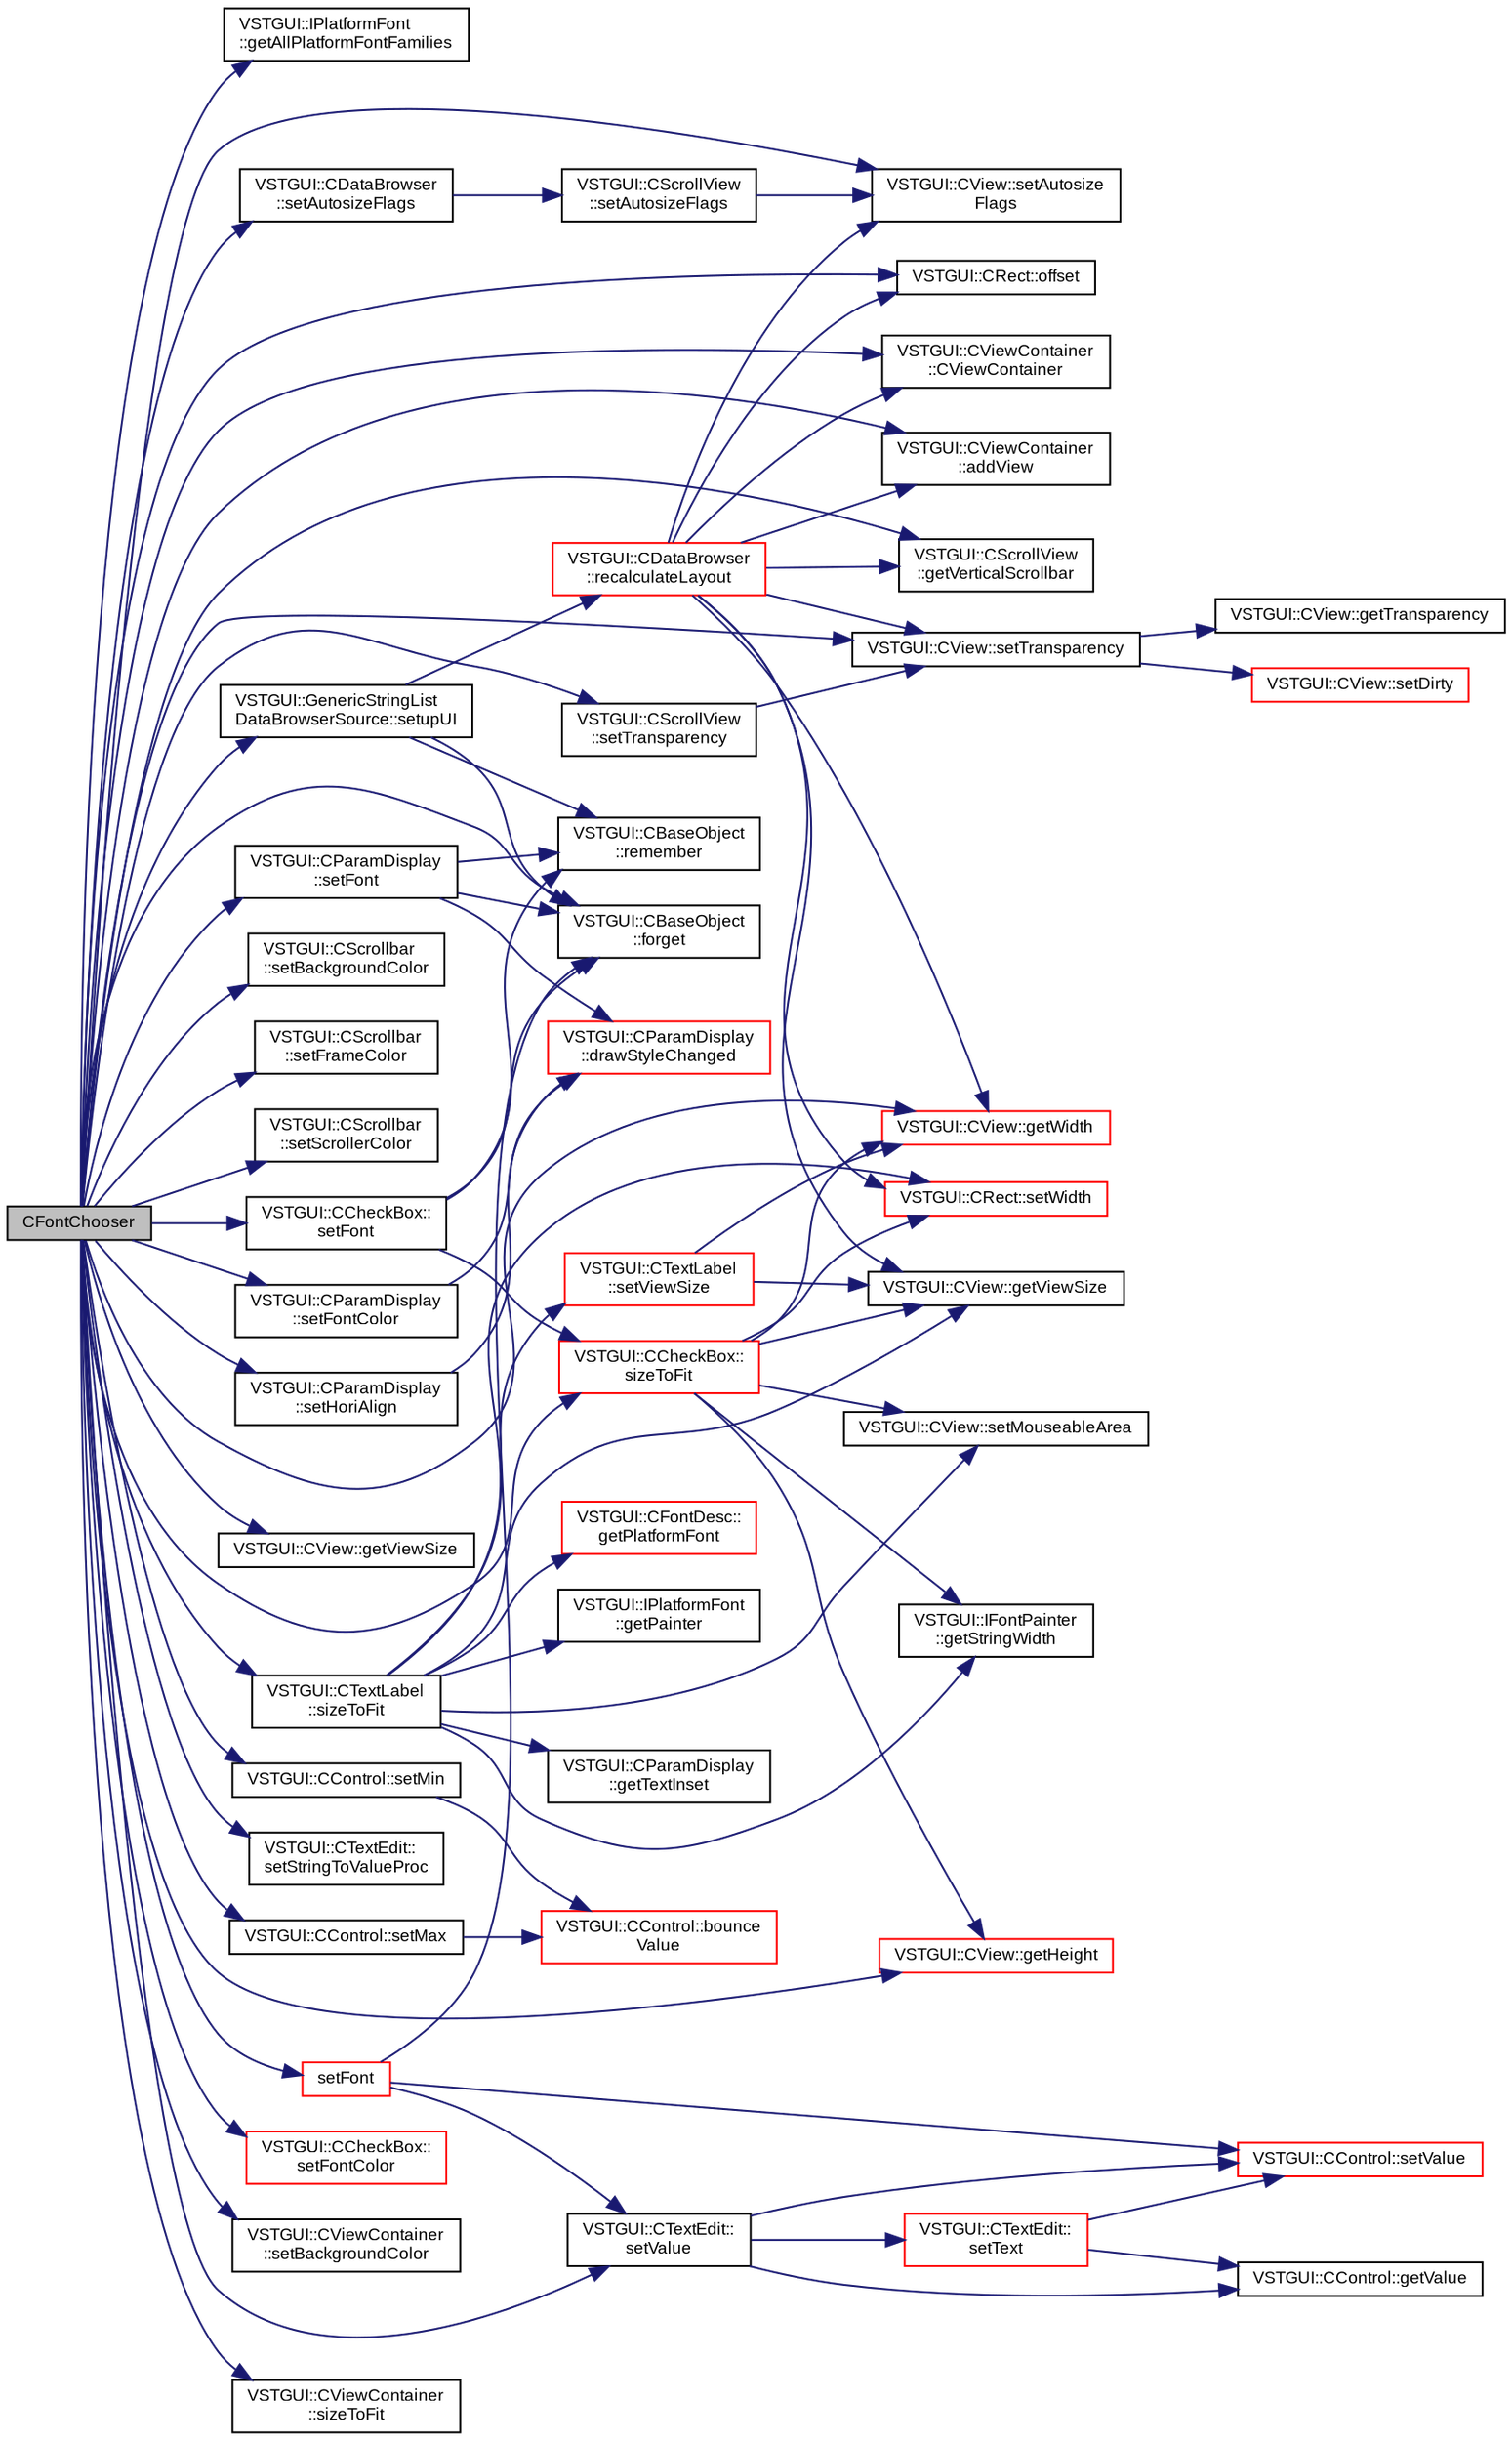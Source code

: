 digraph "CFontChooser"
{
  bgcolor="transparent";
  edge [fontname="Arial",fontsize="9",labelfontname="Arial",labelfontsize="9"];
  node [fontname="Arial",fontsize="9",shape=record];
  rankdir="LR";
  Node1 [label="CFontChooser",height=0.2,width=0.4,color="black", fillcolor="grey75", style="filled" fontcolor="black"];
  Node1 -> Node2 [color="midnightblue",fontsize="9",style="solid",fontname="Arial"];
  Node2 [label="VSTGUI::IPlatformFont\l::getAllPlatformFontFamilies",height=0.2,width=0.4,color="black",URL="$class_v_s_t_g_u_i_1_1_i_platform_font.html#ab5bd5b49fc9f71fd52ebd7667473b340"];
  Node1 -> Node3 [color="midnightblue",fontsize="9",style="solid",fontname="Arial"];
  Node3 [label="VSTGUI::GenericStringList\lDataBrowserSource::setupUI",height=0.2,width=0.4,color="black",URL="$class_v_s_t_g_u_i_1_1_generic_string_list_data_browser_source.html#a0ded9328c60d5289e6f644d6b85fdb06"];
  Node3 -> Node4 [color="midnightblue",fontsize="9",style="solid",fontname="Arial"];
  Node4 [label="VSTGUI::CBaseObject\l::forget",height=0.2,width=0.4,color="black",URL="$class_v_s_t_g_u_i_1_1_c_base_object.html#ad63e28fbe95a3458c97c60bfacd47ab8",tooltip="decrease refcount and delete object if refcount == 0 "];
  Node3 -> Node5 [color="midnightblue",fontsize="9",style="solid",fontname="Arial"];
  Node5 [label="VSTGUI::CBaseObject\l::remember",height=0.2,width=0.4,color="black",URL="$class_v_s_t_g_u_i_1_1_c_base_object.html#ada0719d1daaca4af1795018001769311",tooltip="increase refcount "];
  Node3 -> Node6 [color="midnightblue",fontsize="9",style="solid",fontname="Arial"];
  Node6 [label="VSTGUI::CDataBrowser\l::recalculateLayout",height=0.2,width=0.4,color="red",URL="$class_v_s_t_g_u_i_1_1_c_data_browser.html#adf67dfd47fb9d3c6051cd43cc8542cba",tooltip="trigger recalculation, call if numRows or numColumns changed "];
  Node6 -> Node7 [color="midnightblue",fontsize="9",style="solid",fontname="Arial"];
  Node7 [label="VSTGUI::CRect::offset",height=0.2,width=0.4,color="black",URL="$struct_v_s_t_g_u_i_1_1_c_rect.html#a34e2c9a2a3f466838aadef8f924ec052"];
  Node6 -> Node8 [color="midnightblue",fontsize="9",style="solid",fontname="Arial"];
  Node8 [label="VSTGUI::CView::getWidth",height=0.2,width=0.4,color="red",URL="$class_v_s_t_g_u_i_1_1_c_view.html#a8b4fe88292b8e95807a9b07a26cd1cb1",tooltip="get the width of the view "];
  Node6 -> Node9 [color="midnightblue",fontsize="9",style="solid",fontname="Arial"];
  Node9 [label="VSTGUI::CRect::setWidth",height=0.2,width=0.4,color="red",URL="$struct_v_s_t_g_u_i_1_1_c_rect.html#a43c65b4dbff10a6e0690afc240932ada"];
  Node6 -> Node10 [color="midnightblue",fontsize="9",style="solid",fontname="Arial"];
  Node10 [label="VSTGUI::CView::getViewSize",height=0.2,width=0.4,color="black",URL="$class_v_s_t_g_u_i_1_1_c_view.html#a7b14fb07c53ccfa07dc91900f4fe01f1",tooltip="read only access to view size "];
  Node6 -> Node11 [color="midnightblue",fontsize="9",style="solid",fontname="Arial"];
  Node11 [label="VSTGUI::CViewContainer\l::CViewContainer",height=0.2,width=0.4,color="black",URL="$class_v_s_t_g_u_i_1_1_c_view_container.html#a6a955866d26fe7b3f6a64178a2ae73ce"];
  Node6 -> Node12 [color="midnightblue",fontsize="9",style="solid",fontname="Arial"];
  Node12 [label="VSTGUI::CView::setAutosize\lFlags",height=0.2,width=0.4,color="black",URL="$class_v_s_t_g_u_i_1_1_c_view.html#a8b132bc89c5168ff1601ac77aad7afbb",tooltip="set autosize flags "];
  Node6 -> Node13 [color="midnightblue",fontsize="9",style="solid",fontname="Arial"];
  Node13 [label="VSTGUI::CView::setTransparency",height=0.2,width=0.4,color="black",URL="$class_v_s_t_g_u_i_1_1_c_view.html#aa5d991b079a9b01c1fbd08f47a730a00",tooltip="set views transparent state "];
  Node13 -> Node14 [color="midnightblue",fontsize="9",style="solid",fontname="Arial"];
  Node14 [label="VSTGUI::CView::getTransparency",height=0.2,width=0.4,color="black",URL="$class_v_s_t_g_u_i_1_1_c_view.html#a98aa4626fd326017c96073613d0911c0",tooltip="get views transparent state "];
  Node13 -> Node15 [color="midnightblue",fontsize="9",style="solid",fontname="Arial"];
  Node15 [label="VSTGUI::CView::setDirty",height=0.2,width=0.4,color="red",URL="$class_v_s_t_g_u_i_1_1_c_view.html#a0f19a61606a7f547b62102310063ea76",tooltip="set the view to dirty so that it is redrawn in the next idle. Thread Safe ! "];
  Node6 -> Node16 [color="midnightblue",fontsize="9",style="solid",fontname="Arial"];
  Node16 [label="VSTGUI::CViewContainer\l::addView",height=0.2,width=0.4,color="black",URL="$class_v_s_t_g_u_i_1_1_c_view_container.html#aa3f0bcc0a5ac5c2a62405f6899dda689",tooltip="add a child view "];
  Node6 -> Node17 [color="midnightblue",fontsize="9",style="solid",fontname="Arial"];
  Node17 [label="VSTGUI::CScrollView\l::getVerticalScrollbar",height=0.2,width=0.4,color="black",URL="$class_v_s_t_g_u_i_1_1_c_scroll_view.html#a8e1563df2e452f0d9e9e0c8950a6922e",tooltip="get the vertical scrollbar "];
  Node1 -> Node4 [color="midnightblue",fontsize="9",style="solid",fontname="Arial"];
  Node1 -> Node18 [color="midnightblue",fontsize="9",style="solid",fontname="Arial"];
  Node18 [label="VSTGUI::CDataBrowser\l::setAutosizeFlags",height=0.2,width=0.4,color="black",URL="$class_v_s_t_g_u_i_1_1_c_data_browser.html#a163ebde315c3b808dfe7e806ce143f27",tooltip="set autosize flags "];
  Node18 -> Node19 [color="midnightblue",fontsize="9",style="solid",fontname="Arial"];
  Node19 [label="VSTGUI::CScrollView\l::setAutosizeFlags",height=0.2,width=0.4,color="black",URL="$class_v_s_t_g_u_i_1_1_c_scroll_view.html#a163ebde315c3b808dfe7e806ce143f27",tooltip="set autosize flags "];
  Node19 -> Node12 [color="midnightblue",fontsize="9",style="solid",fontname="Arial"];
  Node1 -> Node20 [color="midnightblue",fontsize="9",style="solid",fontname="Arial"];
  Node20 [label="VSTGUI::CScrollView\l::setTransparency",height=0.2,width=0.4,color="black",URL="$class_v_s_t_g_u_i_1_1_c_scroll_view.html#aa5d991b079a9b01c1fbd08f47a730a00",tooltip="set views transparent state "];
  Node20 -> Node13 [color="midnightblue",fontsize="9",style="solid",fontname="Arial"];
  Node1 -> Node17 [color="midnightblue",fontsize="9",style="solid",fontname="Arial"];
  Node1 -> Node21 [color="midnightblue",fontsize="9",style="solid",fontname="Arial"];
  Node21 [label="VSTGUI::CScrollbar\l::setBackgroundColor",height=0.2,width=0.4,color="black",URL="$class_v_s_t_g_u_i_1_1_c_scrollbar.html#aa326ecc3df341fb609cccd985edb0ca7"];
  Node1 -> Node22 [color="midnightblue",fontsize="9",style="solid",fontname="Arial"];
  Node22 [label="VSTGUI::CScrollbar\l::setFrameColor",height=0.2,width=0.4,color="black",URL="$class_v_s_t_g_u_i_1_1_c_scrollbar.html#a44a11177bab5ba2fb4156a8f17bfb844"];
  Node1 -> Node23 [color="midnightblue",fontsize="9",style="solid",fontname="Arial"];
  Node23 [label="VSTGUI::CScrollbar\l::setScrollerColor",height=0.2,width=0.4,color="black",URL="$class_v_s_t_g_u_i_1_1_c_scrollbar.html#a40f69027377f94d9f93f0121410f4a3e"];
  Node1 -> Node16 [color="midnightblue",fontsize="9",style="solid",fontname="Arial"];
  Node1 -> Node24 [color="midnightblue",fontsize="9",style="solid",fontname="Arial"];
  Node24 [label="VSTGUI::CParamDisplay\l::setFont",height=0.2,width=0.4,color="black",URL="$class_v_s_t_g_u_i_1_1_c_param_display.html#a9c063ae13696f9d0a2abd7979c1debe6"];
  Node24 -> Node4 [color="midnightblue",fontsize="9",style="solid",fontname="Arial"];
  Node24 -> Node5 [color="midnightblue",fontsize="9",style="solid",fontname="Arial"];
  Node24 -> Node25 [color="midnightblue",fontsize="9",style="solid",fontname="Arial"];
  Node25 [label="VSTGUI::CParamDisplay\l::drawStyleChanged",height=0.2,width=0.4,color="red",URL="$class_v_s_t_g_u_i_1_1_c_param_display.html#aebea43ccfbc91da6f5095268374de408"];
  Node1 -> Node26 [color="midnightblue",fontsize="9",style="solid",fontname="Arial"];
  Node26 [label="VSTGUI::CParamDisplay\l::setFontColor",height=0.2,width=0.4,color="black",URL="$class_v_s_t_g_u_i_1_1_c_param_display.html#aeaf6af4b5d771d43a2692ea3e1ef5342"];
  Node26 -> Node25 [color="midnightblue",fontsize="9",style="solid",fontname="Arial"];
  Node1 -> Node27 [color="midnightblue",fontsize="9",style="solid",fontname="Arial"];
  Node27 [label="VSTGUI::CTextLabel\l::sizeToFit",height=0.2,width=0.4,color="black",URL="$class_v_s_t_g_u_i_1_1_c_text_label.html#a1f9f5eb3e6ae65118a2c1f15f15acab3",tooltip="resize view to optimal size "];
  Node27 -> Node28 [color="midnightblue",fontsize="9",style="solid",fontname="Arial"];
  Node28 [label="VSTGUI::CFontDesc::\lgetPlatformFont",height=0.2,width=0.4,color="red",URL="$class_v_s_t_g_u_i_1_1_c_font_desc.html#af97b831edbd57148720d11f0aeacd378"];
  Node27 -> Node29 [color="midnightblue",fontsize="9",style="solid",fontname="Arial"];
  Node29 [label="VSTGUI::IPlatformFont\l::getPainter",height=0.2,width=0.4,color="black",URL="$class_v_s_t_g_u_i_1_1_i_platform_font.html#a6cc4bbf6394e7c8184f363c2b99e0a8b"];
  Node27 -> Node30 [color="midnightblue",fontsize="9",style="solid",fontname="Arial"];
  Node30 [label="VSTGUI::IFontPainter\l::getStringWidth",height=0.2,width=0.4,color="black",URL="$class_v_s_t_g_u_i_1_1_i_font_painter.html#a90f63e9f8279867f0221f8312341866c"];
  Node27 -> Node31 [color="midnightblue",fontsize="9",style="solid",fontname="Arial"];
  Node31 [label="VSTGUI::CParamDisplay\l::getTextInset",height=0.2,width=0.4,color="black",URL="$class_v_s_t_g_u_i_1_1_c_param_display.html#a952ef367fa754a09e55d9cea6b927d29"];
  Node27 -> Node10 [color="midnightblue",fontsize="9",style="solid",fontname="Arial"];
  Node27 -> Node9 [color="midnightblue",fontsize="9",style="solid",fontname="Arial"];
  Node27 -> Node32 [color="midnightblue",fontsize="9",style="solid",fontname="Arial"];
  Node32 [label="VSTGUI::CTextLabel\l::setViewSize",height=0.2,width=0.4,color="red",URL="$class_v_s_t_g_u_i_1_1_c_text_label.html#ada1ffb857aa147620f2d01522b37569d",tooltip="set views size "];
  Node32 -> Node10 [color="midnightblue",fontsize="9",style="solid",fontname="Arial"];
  Node32 -> Node8 [color="midnightblue",fontsize="9",style="solid",fontname="Arial"];
  Node27 -> Node33 [color="midnightblue",fontsize="9",style="solid",fontname="Arial"];
  Node33 [label="VSTGUI::CView::setMouseableArea",height=0.2,width=0.4,color="black",URL="$class_v_s_t_g_u_i_1_1_c_view.html#aaf7594f7b73a027e5895469cbce92103",tooltip="set the area in which the view reacts to the mouse "];
  Node1 -> Node34 [color="midnightblue",fontsize="9",style="solid",fontname="Arial"];
  Node34 [label="VSTGUI::CParamDisplay\l::setHoriAlign",height=0.2,width=0.4,color="black",URL="$class_v_s_t_g_u_i_1_1_c_param_display.html#ab196e12537327bff0009e8d2db382599"];
  Node34 -> Node25 [color="midnightblue",fontsize="9",style="solid",fontname="Arial"];
  Node1 -> Node13 [color="midnightblue",fontsize="9",style="solid",fontname="Arial"];
  Node1 -> Node12 [color="midnightblue",fontsize="9",style="solid",fontname="Arial"];
  Node1 -> Node35 [color="midnightblue",fontsize="9",style="solid",fontname="Arial"];
  Node35 [label="VSTGUI::CView::getViewSize",height=0.2,width=0.4,color="black",URL="$class_v_s_t_g_u_i_1_1_c_view.html#a5ad6102316e6d16e4905a38ad3f16dcc",tooltip="returns the current view size "];
  Node1 -> Node36 [color="midnightblue",fontsize="9",style="solid",fontname="Arial"];
  Node36 [label="VSTGUI::CControl::setMax",height=0.2,width=0.4,color="black",URL="$class_v_s_t_g_u_i_1_1_c_control.html#a00e616bc3ffaba361c613af072df8864"];
  Node36 -> Node37 [color="midnightblue",fontsize="9",style="solid",fontname="Arial"];
  Node37 [label="VSTGUI::CControl::bounce\lValue",height=0.2,width=0.4,color="red",URL="$class_v_s_t_g_u_i_1_1_c_control.html#a28bd46996ac9f5362dcf92bf6d825e8d"];
  Node1 -> Node38 [color="midnightblue",fontsize="9",style="solid",fontname="Arial"];
  Node38 [label="VSTGUI::CControl::setMin",height=0.2,width=0.4,color="black",URL="$class_v_s_t_g_u_i_1_1_c_control.html#a5e05f9d623fcd2bf32e2dc92cffc7384"];
  Node38 -> Node37 [color="midnightblue",fontsize="9",style="solid",fontname="Arial"];
  Node1 -> Node39 [color="midnightblue",fontsize="9",style="solid",fontname="Arial"];
  Node39 [label="VSTGUI::CTextEdit::\lsetValue",height=0.2,width=0.4,color="black",URL="$class_v_s_t_g_u_i_1_1_c_text_edit.html#a06bf62da9ba043bcf1b4c26bb2bf357b"];
  Node39 -> Node40 [color="midnightblue",fontsize="9",style="solid",fontname="Arial"];
  Node40 [label="VSTGUI::CControl::setValue",height=0.2,width=0.4,color="red",URL="$class_v_s_t_g_u_i_1_1_c_control.html#a06bf62da9ba043bcf1b4c26bb2bf357b"];
  Node39 -> Node41 [color="midnightblue",fontsize="9",style="solid",fontname="Arial"];
  Node41 [label="VSTGUI::CControl::getValue",height=0.2,width=0.4,color="black",URL="$class_v_s_t_g_u_i_1_1_c_control.html#a0cecc937d7e222b7e3d8fac5294aa38f"];
  Node39 -> Node42 [color="midnightblue",fontsize="9",style="solid",fontname="Arial"];
  Node42 [label="VSTGUI::CTextEdit::\lsetText",height=0.2,width=0.4,color="red",URL="$class_v_s_t_g_u_i_1_1_c_text_edit.html#a80653cdb5bba61ef16ab813dc9732372",tooltip="set text "];
  Node42 -> Node41 [color="midnightblue",fontsize="9",style="solid",fontname="Arial"];
  Node42 -> Node40 [color="midnightblue",fontsize="9",style="solid",fontname="Arial"];
  Node1 -> Node43 [color="midnightblue",fontsize="9",style="solid",fontname="Arial"];
  Node43 [label="VSTGUI::CTextEdit::\lsetStringToValueProc",height=0.2,width=0.4,color="black",URL="$class_v_s_t_g_u_i_1_1_c_text_edit.html#a76dab982a1f342111c3e182edc55f6fc"];
  Node1 -> Node7 [color="midnightblue",fontsize="9",style="solid",fontname="Arial"];
  Node1 -> Node44 [color="midnightblue",fontsize="9",style="solid",fontname="Arial"];
  Node44 [label="VSTGUI::CCheckBox::\lsetFont",height=0.2,width=0.4,color="black",URL="$class_v_s_t_g_u_i_1_1_c_check_box.html#a8bb2d9e1362a2b8d9047b2e895f794fd"];
  Node44 -> Node4 [color="midnightblue",fontsize="9",style="solid",fontname="Arial"];
  Node44 -> Node5 [color="midnightblue",fontsize="9",style="solid",fontname="Arial"];
  Node44 -> Node45 [color="midnightblue",fontsize="9",style="solid",fontname="Arial"];
  Node45 [label="VSTGUI::CCheckBox::\lsizeToFit",height=0.2,width=0.4,color="red",URL="$class_v_s_t_g_u_i_1_1_c_check_box.html#a1f9f5eb3e6ae65118a2c1f15f15acab3",tooltip="resize view to optimal size "];
  Node45 -> Node10 [color="midnightblue",fontsize="9",style="solid",fontname="Arial"];
  Node45 -> Node9 [color="midnightblue",fontsize="9",style="solid",fontname="Arial"];
  Node45 -> Node8 [color="midnightblue",fontsize="9",style="solid",fontname="Arial"];
  Node45 -> Node46 [color="midnightblue",fontsize="9",style="solid",fontname="Arial"];
  Node46 [label="VSTGUI::CView::getHeight",height=0.2,width=0.4,color="red",URL="$class_v_s_t_g_u_i_1_1_c_view.html#a1f4be3a475a8fb7d8defa4621c01558d",tooltip="get the height of the view "];
  Node45 -> Node30 [color="midnightblue",fontsize="9",style="solid",fontname="Arial"];
  Node45 -> Node33 [color="midnightblue",fontsize="9",style="solid",fontname="Arial"];
  Node1 -> Node47 [color="midnightblue",fontsize="9",style="solid",fontname="Arial"];
  Node47 [label="VSTGUI::CCheckBox::\lsetFontColor",height=0.2,width=0.4,color="red",URL="$class_v_s_t_g_u_i_1_1_c_check_box.html#a0d6db736eada53ccb6ded817390ea3e6"];
  Node1 -> Node45 [color="midnightblue",fontsize="9",style="solid",fontname="Arial"];
  Node1 -> Node11 [color="midnightblue",fontsize="9",style="solid",fontname="Arial"];
  Node1 -> Node48 [color="midnightblue",fontsize="9",style="solid",fontname="Arial"];
  Node48 [label="VSTGUI::CViewContainer\l::setBackgroundColor",height=0.2,width=0.4,color="black",URL="$class_v_s_t_g_u_i_1_1_c_view_container.html#aa326ecc3df341fb609cccd985edb0ca7",tooltip="set the background color (will only be drawn if this container is not set to transparent and does not..."];
  Node1 -> Node8 [color="midnightblue",fontsize="9",style="solid",fontname="Arial"];
  Node1 -> Node46 [color="midnightblue",fontsize="9",style="solid",fontname="Arial"];
  Node1 -> Node49 [color="midnightblue",fontsize="9",style="solid",fontname="Arial"];
  Node49 [label="setFont",height=0.2,width=0.4,color="red",URL="$class_v_s_t_g_u_i_1_1_c_font_chooser.html#a403b82d902e75a0bc7f8ddd6d60c2f65"];
  Node49 -> Node4 [color="midnightblue",fontsize="9",style="solid",fontname="Arial"];
  Node49 -> Node39 [color="midnightblue",fontsize="9",style="solid",fontname="Arial"];
  Node49 -> Node40 [color="midnightblue",fontsize="9",style="solid",fontname="Arial"];
  Node1 -> Node50 [color="midnightblue",fontsize="9",style="solid",fontname="Arial"];
  Node50 [label="VSTGUI::CViewContainer\l::sizeToFit",height=0.2,width=0.4,color="black",URL="$class_v_s_t_g_u_i_1_1_c_view_container.html#a65912b69fcdf1cd5da604c0849874718",tooltip="resize view to optimal size "];
}
